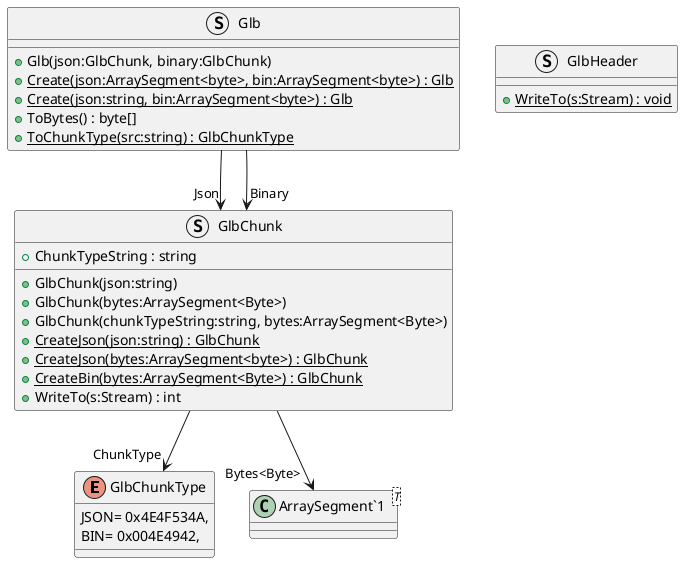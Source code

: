 @startuml
enum GlbChunkType {
    JSON= 0x4E4F534A,
    BIN= 0x004E4942,
}
struct GlbHeader {
    + {static} WriteTo(s:Stream) : void
}
struct GlbChunk {
    + ChunkTypeString : string
    + GlbChunk(json:string)
    + GlbChunk(bytes:ArraySegment<Byte>)
    + GlbChunk(chunkTypeString:string, bytes:ArraySegment<Byte>)
    + {static} CreateJson(json:string) : GlbChunk
    + {static} CreateJson(bytes:ArraySegment<byte>) : GlbChunk
    + {static} CreateBin(bytes:ArraySegment<Byte>) : GlbChunk
    + WriteTo(s:Stream) : int
}
struct Glb {
    + Glb(json:GlbChunk, binary:GlbChunk)
    + {static} Create(json:ArraySegment<byte>, bin:ArraySegment<byte>) : Glb
    + {static} Create(json:string, bin:ArraySegment<byte>) : Glb
    + ToBytes() : byte[]
    + {static} ToChunkType(src:string) : GlbChunkType
}
class "ArraySegment`1"<T> {
}
GlbChunk --> "ChunkType" GlbChunkType
GlbChunk --> "Bytes<Byte>" "ArraySegment`1"
Glb --> "Json" GlbChunk
Glb --> "Binary" GlbChunk
@enduml
